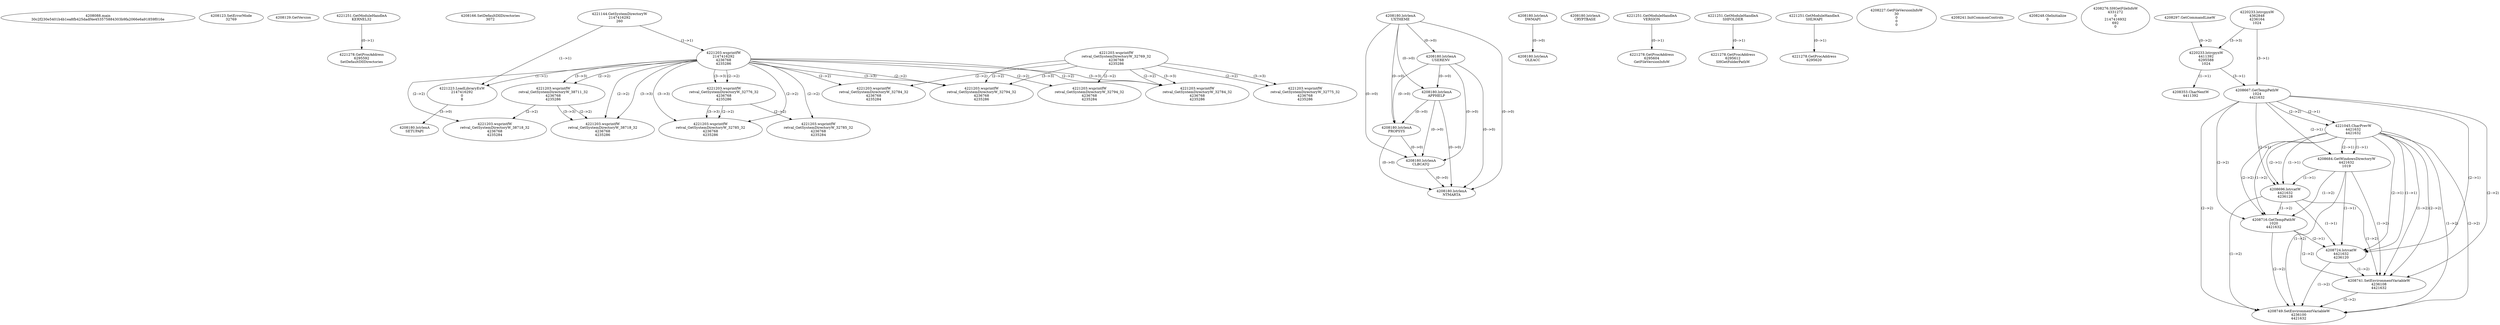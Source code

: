 // Global SCDG with merge call
digraph {
	0 [label="4208088.main
30c2f230e5401b4b1ea8fb425dadf4e453575884303b9fa2066e6a91859f016e"]
	1 [label="4208123.SetErrorMode
32769"]
	2 [label="4208129.GetVersion
"]
	3 [label="4221251.GetModuleHandleA
KERNEL32"]
	4 [label="4221278.GetProcAddress
6295592
SetDefaultDllDirectories"]
	3 -> 4 [label="(0-->1)"]
	5 [label="4208166.SetDefaultDllDirectories
3072"]
	6 [label="4221144.GetSystemDirectoryW
2147416292
260"]
	7 [label="4221203.wsprintfW
2147416292
4236768
4235286"]
	6 -> 7 [label="(1-->1)"]
	8 [label="4221223.LoadLibraryExW
2147416292
0
8"]
	6 -> 8 [label="(1-->1)"]
	7 -> 8 [label="(1-->1)"]
	9 [label="4208180.lstrlenA
UXTHEME"]
	10 [label="4208180.lstrlenA
USERENV"]
	9 -> 10 [label="(0-->0)"]
	11 [label="4208180.lstrlenA
SETUPAPI"]
	8 -> 11 [label="(3-->0)"]
	12 [label="4208180.lstrlenA
APPHELP"]
	9 -> 12 [label="(0-->0)"]
	10 -> 12 [label="(0-->0)"]
	13 [label="4208180.lstrlenA
PROPSYS"]
	9 -> 13 [label="(0-->0)"]
	10 -> 13 [label="(0-->0)"]
	12 -> 13 [label="(0-->0)"]
	14 [label="4208180.lstrlenA
DWMAPI"]
	15 [label="4221203.wsprintfW
retval_GetSystemDirectoryW_38711_32
4236768
4235286"]
	7 -> 15 [label="(2-->2)"]
	7 -> 15 [label="(3-->3)"]
	16 [label="4208180.lstrlenA
CRYPTBASE"]
	17 [label="4208180.lstrlenA
OLEACC"]
	14 -> 17 [label="(0-->0)"]
	18 [label="4221203.wsprintfW
retval_GetSystemDirectoryW_38718_32
4236768
4235284"]
	7 -> 18 [label="(2-->2)"]
	15 -> 18 [label="(2-->2)"]
	19 [label="4208180.lstrlenA
CLBCATQ"]
	9 -> 19 [label="(0-->0)"]
	10 -> 19 [label="(0-->0)"]
	12 -> 19 [label="(0-->0)"]
	13 -> 19 [label="(0-->0)"]
	20 [label="4208180.lstrlenA
NTMARTA"]
	9 -> 20 [label="(0-->0)"]
	10 -> 20 [label="(0-->0)"]
	12 -> 20 [label="(0-->0)"]
	13 -> 20 [label="(0-->0)"]
	19 -> 20 [label="(0-->0)"]
	21 [label="4221251.GetModuleHandleA
VERSION"]
	22 [label="4221278.GetProcAddress
6295604
GetFileVersionInfoW"]
	21 -> 22 [label="(0-->1)"]
	23 [label="4221251.GetModuleHandleA
SHFOLDER"]
	24 [label="4221278.GetProcAddress
6295612
SHGetFolderPathW"]
	23 -> 24 [label="(0-->1)"]
	25 [label="4221251.GetModuleHandleA
SHLWAPI"]
	26 [label="4221278.GetProcAddress
6295620
"]
	25 -> 26 [label="(0-->1)"]
	27 [label="4208227.GetFileVersionInfoW
30
0
0
0"]
	28 [label="4208241.InitCommonControls
"]
	29 [label="4208248.OleInitialize
0"]
	30 [label="4208276.SHGetFileInfoW
4331272
0
2147416932
692
0"]
	31 [label="4220233.lstrcpynW
4362848
4236164
1024"]
	32 [label="4208297.GetCommandLineW
"]
	33 [label="4220233.lstrcpynW
4411392
6295588
1024"]
	32 -> 33 [label="(0-->2)"]
	31 -> 33 [label="(3-->3)"]
	34 [label="4208353.CharNextW
4411392"]
	33 -> 34 [label="(1-->1)"]
	35 [label="4208667.GetTempPathW
1024
4421632"]
	31 -> 35 [label="(3-->1)"]
	33 -> 35 [label="(3-->1)"]
	36 [label="4221045.CharPrevW
4421632
4421632"]
	35 -> 36 [label="(2-->1)"]
	35 -> 36 [label="(2-->2)"]
	37 [label="4208684.GetWindowsDirectoryW
4421632
1019"]
	35 -> 37 [label="(2-->1)"]
	36 -> 37 [label="(1-->1)"]
	36 -> 37 [label="(2-->1)"]
	38 [label="4208696.lstrcatW
4421632
4236128"]
	35 -> 38 [label="(2-->1)"]
	36 -> 38 [label="(1-->1)"]
	36 -> 38 [label="(2-->1)"]
	37 -> 38 [label="(1-->1)"]
	39 [label="4208716.GetTempPathW
1020
4421632"]
	35 -> 39 [label="(2-->2)"]
	36 -> 39 [label="(1-->2)"]
	36 -> 39 [label="(2-->2)"]
	37 -> 39 [label="(1-->2)"]
	38 -> 39 [label="(1-->2)"]
	40 [label="4208724.lstrcatW
4421632
4236120"]
	35 -> 40 [label="(2-->1)"]
	36 -> 40 [label="(1-->1)"]
	36 -> 40 [label="(2-->1)"]
	37 -> 40 [label="(1-->1)"]
	38 -> 40 [label="(1-->1)"]
	39 -> 40 [label="(2-->1)"]
	41 [label="4208741.SetEnvironmentVariableW
4236108
4421632"]
	35 -> 41 [label="(2-->2)"]
	36 -> 41 [label="(1-->2)"]
	36 -> 41 [label="(2-->2)"]
	37 -> 41 [label="(1-->2)"]
	38 -> 41 [label="(1-->2)"]
	39 -> 41 [label="(2-->2)"]
	40 -> 41 [label="(1-->2)"]
	42 [label="4208749.SetEnvironmentVariableW
4236100
4421632"]
	35 -> 42 [label="(2-->2)"]
	36 -> 42 [label="(1-->2)"]
	36 -> 42 [label="(2-->2)"]
	37 -> 42 [label="(1-->2)"]
	38 -> 42 [label="(1-->2)"]
	39 -> 42 [label="(2-->2)"]
	40 -> 42 [label="(1-->2)"]
	41 -> 42 [label="(2-->2)"]
	43 [label="4221203.wsprintfW
retval_GetSystemDirectoryW_38718_32
4236768
4235286"]
	7 -> 43 [label="(2-->2)"]
	15 -> 43 [label="(2-->2)"]
	7 -> 43 [label="(3-->3)"]
	15 -> 43 [label="(3-->3)"]
	44 [label="4221203.wsprintfW
retval_GetSystemDirectoryW_32769_32
4236768
4235286"]
	45 [label="4221203.wsprintfW
retval_GetSystemDirectoryW_32775_32
4236768
4235286"]
	44 -> 45 [label="(2-->2)"]
	44 -> 45 [label="(3-->3)"]
	46 [label="4221203.wsprintfW
retval_GetSystemDirectoryW_32784_32
4236768
4235286"]
	7 -> 46 [label="(2-->2)"]
	44 -> 46 [label="(2-->2)"]
	7 -> 46 [label="(3-->3)"]
	44 -> 46 [label="(3-->3)"]
	47 [label="4221203.wsprintfW
retval_GetSystemDirectoryW_32776_32
4236768
4235286"]
	7 -> 47 [label="(2-->2)"]
	7 -> 47 [label="(3-->3)"]
	48 [label="4221203.wsprintfW
retval_GetSystemDirectoryW_32785_32
4236768
4235286"]
	7 -> 48 [label="(2-->2)"]
	47 -> 48 [label="(2-->2)"]
	7 -> 48 [label="(3-->3)"]
	47 -> 48 [label="(3-->3)"]
	49 [label="4221203.wsprintfW
retval_GetSystemDirectoryW_32784_32
4236768
4235284"]
	7 -> 49 [label="(2-->2)"]
	44 -> 49 [label="(2-->2)"]
	50 [label="4221203.wsprintfW
retval_GetSystemDirectoryW_32785_32
4236768
4235284"]
	7 -> 50 [label="(2-->2)"]
	47 -> 50 [label="(2-->2)"]
	51 [label="4221203.wsprintfW
retval_GetSystemDirectoryW_32794_32
4236768
4235286"]
	7 -> 51 [label="(2-->2)"]
	44 -> 51 [label="(2-->2)"]
	7 -> 51 [label="(3-->3)"]
	44 -> 51 [label="(3-->3)"]
	52 [label="4221203.wsprintfW
retval_GetSystemDirectoryW_32794_32
4236768
4235284"]
	7 -> 52 [label="(2-->2)"]
	44 -> 52 [label="(2-->2)"]
}
